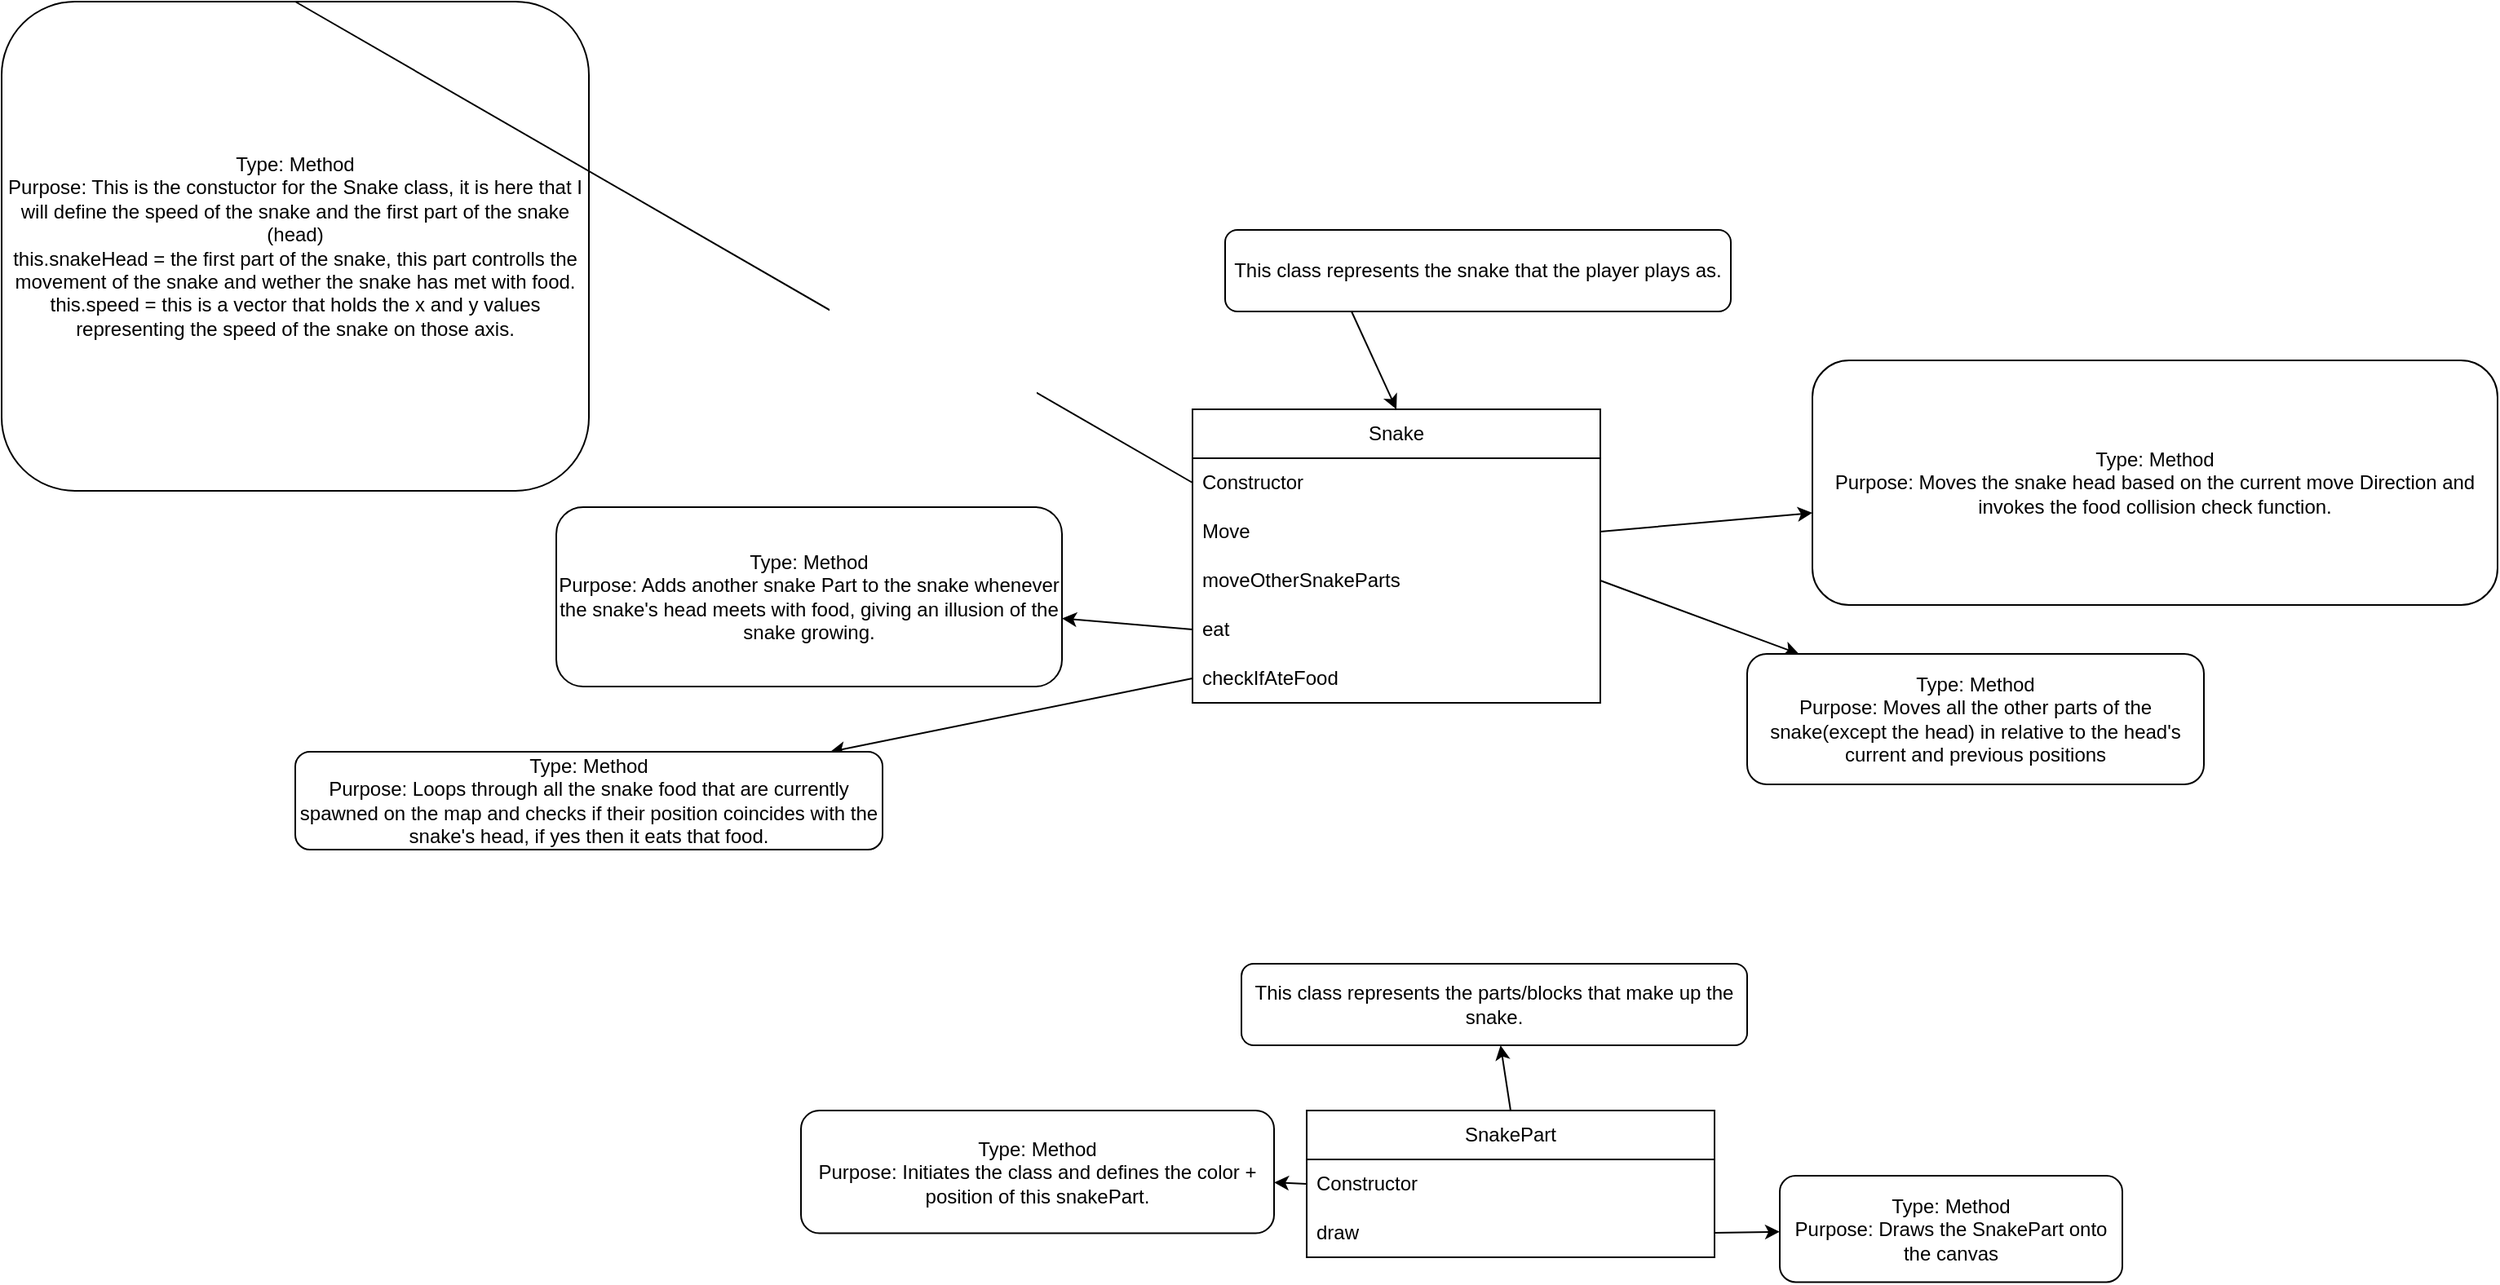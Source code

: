 <mxfile>
    <diagram id="9hugz_7tPtDWVvNt2mpj" name="Page-1">
        <mxGraphModel dx="1923" dy="2250" grid="1" gridSize="10" guides="1" tooltips="1" connect="1" arrows="1" fold="1" page="1" pageScale="1" pageWidth="850" pageHeight="1100" math="0" shadow="0">
            <root>
                <mxCell id="0"/>
                <mxCell id="1" parent="0"/>
                <mxCell id="2" value="Snake" style="swimlane;fontStyle=0;childLayout=stackLayout;horizontal=1;startSize=30;horizontalStack=0;resizeParent=1;resizeParentMax=0;resizeLast=0;collapsible=1;marginBottom=0;whiteSpace=wrap;html=1;" parent="1" vertex="1">
                    <mxGeometry x="350" y="30" width="250" height="180" as="geometry"/>
                </mxCell>
                <mxCell id="3" value="Constructor" style="text;strokeColor=none;fillColor=none;align=left;verticalAlign=middle;spacingLeft=4;spacingRight=4;overflow=hidden;points=[[0,0.5],[1,0.5]];portConstraint=eastwest;rotatable=0;whiteSpace=wrap;html=1;" parent="2" vertex="1">
                    <mxGeometry y="30" width="250" height="30" as="geometry"/>
                </mxCell>
                <mxCell id="4" value="Move" style="text;strokeColor=none;fillColor=none;align=left;verticalAlign=middle;spacingLeft=4;spacingRight=4;overflow=hidden;points=[[0,0.5],[1,0.5]];portConstraint=eastwest;rotatable=0;whiteSpace=wrap;html=1;" parent="2" vertex="1">
                    <mxGeometry y="60" width="250" height="30" as="geometry"/>
                </mxCell>
                <mxCell id="21" value="moveOtherSnakeParts" style="text;strokeColor=none;fillColor=none;align=left;verticalAlign=middle;spacingLeft=4;spacingRight=4;overflow=hidden;points=[[0,0.5],[1,0.5]];portConstraint=eastwest;rotatable=0;whiteSpace=wrap;html=1;" vertex="1" parent="2">
                    <mxGeometry y="90" width="250" height="30" as="geometry"/>
                </mxCell>
                <mxCell id="24" value="eat" style="text;strokeColor=none;fillColor=none;align=left;verticalAlign=middle;spacingLeft=4;spacingRight=4;overflow=hidden;points=[[0,0.5],[1,0.5]];portConstraint=eastwest;rotatable=0;whiteSpace=wrap;html=1;" vertex="1" parent="2">
                    <mxGeometry y="120" width="250" height="30" as="geometry"/>
                </mxCell>
                <mxCell id="27" value="checkIfAteFood" style="text;strokeColor=none;fillColor=none;align=left;verticalAlign=middle;spacingLeft=4;spacingRight=4;overflow=hidden;points=[[0,0.5],[1,0.5]];portConstraint=eastwest;rotatable=0;whiteSpace=wrap;html=1;" vertex="1" parent="2">
                    <mxGeometry y="150" width="250" height="30" as="geometry"/>
                </mxCell>
                <mxCell id="20" style="edgeStyle=none;html=1;exitX=0.25;exitY=1;exitDx=0;exitDy=0;entryX=0.5;entryY=0;entryDx=0;entryDy=0;" edge="1" parent="1" source="9" target="2">
                    <mxGeometry relative="1" as="geometry"/>
                </mxCell>
                <mxCell id="9" value="This class represents the snake that the player plays as." style="rounded=1;whiteSpace=wrap;html=1;" parent="1" vertex="1">
                    <mxGeometry x="370" y="-80" width="310" height="50" as="geometry"/>
                </mxCell>
                <mxCell id="10" value="Type: Method&lt;br&gt;Purpose: This is the constuctor for the Snake class, it is here that I will define the speed of the snake and the first part of the snake (head)&lt;br&gt;this.snakeHead = the first part of the snake, this part controlls the movement of the snake and wether the snake has met with food.&lt;br&gt;this.speed = this is a vector that holds the x and y values representing the speed of the snake on those axis." style="rounded=1;whiteSpace=wrap;html=1;" parent="1" vertex="1">
                    <mxGeometry x="-380" y="-220" width="360" height="300" as="geometry"/>
                </mxCell>
                <mxCell id="11" value="" style="edgeStyle=isometricEdgeStyle;endArrow=none;html=1;elbow=vertical;entryX=0;entryY=0.5;entryDx=0;entryDy=0;exitX=0.5;exitY=0;exitDx=0;exitDy=0;" parent="1" source="10" edge="1" target="3">
                    <mxGeometry width="50" height="100" relative="1" as="geometry">
                        <mxPoint x="100" y="350" as="sourcePoint"/>
                        <mxPoint x="120" y="140.48" as="targetPoint"/>
                        <Array as="points">
                            <mxPoint x="180"/>
                            <mxPoint x="-130" y="150"/>
                            <mxPoint x="10" y="210"/>
                            <mxPoint x="140" y="320"/>
                            <mxPoint x="223.25" y="400"/>
                            <mxPoint x="133.25" y="390"/>
                        </Array>
                    </mxGeometry>
                </mxCell>
                <mxCell id="13" style="edgeStyle=none;html=1;exitX=1;exitY=0.5;exitDx=0;exitDy=0;" parent="1" source="4" target="14" edge="1">
                    <mxGeometry relative="1" as="geometry">
                        <mxPoint x="70" y="30" as="targetPoint"/>
                    </mxGeometry>
                </mxCell>
                <mxCell id="14" value="Type: Method&lt;br&gt;Purpose: Moves the snake head based on the current move Direction and invokes the food collision check function.&lt;br&gt;" style="rounded=1;whiteSpace=wrap;html=1;" parent="1" vertex="1">
                    <mxGeometry x="730" width="420" height="150" as="geometry"/>
                </mxCell>
                <mxCell id="22" style="edgeStyle=none;html=1;exitX=1;exitY=0.5;exitDx=0;exitDy=0;" edge="1" parent="1" source="21" target="23">
                    <mxGeometry relative="1" as="geometry">
                        <mxPoint x="650" y="330" as="targetPoint"/>
                    </mxGeometry>
                </mxCell>
                <mxCell id="23" value="Type: Method&lt;br&gt;Purpose: Moves all the other parts of the snake(except the head) in relative to the head's current and previous positions" style="rounded=1;whiteSpace=wrap;html=1;" vertex="1" parent="1">
                    <mxGeometry x="690" y="180" width="280" height="80" as="geometry"/>
                </mxCell>
                <mxCell id="25" style="edgeStyle=none;html=1;exitX=0;exitY=0.5;exitDx=0;exitDy=0;" edge="1" parent="1" source="24" target="26">
                    <mxGeometry relative="1" as="geometry">
                        <mxPoint x="300" y="190" as="targetPoint"/>
                    </mxGeometry>
                </mxCell>
                <mxCell id="26" value="Type: Method&lt;br&gt;Purpose: Adds another snake Part to the snake whenever the snake's head meets with food, giving an illusion of the snake growing." style="rounded=1;whiteSpace=wrap;html=1;" vertex="1" parent="1">
                    <mxGeometry x="-40" y="90" width="310" height="110" as="geometry"/>
                </mxCell>
                <mxCell id="28" style="edgeStyle=none;html=1;exitX=0;exitY=0.5;exitDx=0;exitDy=0;" edge="1" parent="1" source="27" target="29">
                    <mxGeometry relative="1" as="geometry">
                        <mxPoint x="200" y="270" as="targetPoint"/>
                    </mxGeometry>
                </mxCell>
                <mxCell id="29" value="Type: Method&lt;br&gt;Purpose: Loops through all the snake food that are currently spawned on the map and checks if their position coincides with the snake's head, if yes then it eats that food." style="rounded=1;whiteSpace=wrap;html=1;" vertex="1" parent="1">
                    <mxGeometry x="-200" y="240" width="360" height="60" as="geometry"/>
                </mxCell>
                <mxCell id="37" style="edgeStyle=none;html=1;exitX=0.5;exitY=0;exitDx=0;exitDy=0;" edge="1" parent="1" source="30" target="36">
                    <mxGeometry relative="1" as="geometry"/>
                </mxCell>
                <mxCell id="30" value="SnakePart" style="swimlane;fontStyle=0;childLayout=stackLayout;horizontal=1;startSize=30;horizontalStack=0;resizeParent=1;resizeParentMax=0;resizeLast=0;collapsible=1;marginBottom=0;whiteSpace=wrap;html=1;" vertex="1" parent="1">
                    <mxGeometry x="420" y="460" width="250" height="90" as="geometry"/>
                </mxCell>
                <mxCell id="31" value="Constructor" style="text;strokeColor=none;fillColor=none;align=left;verticalAlign=middle;spacingLeft=4;spacingRight=4;overflow=hidden;points=[[0,0.5],[1,0.5]];portConstraint=eastwest;rotatable=0;whiteSpace=wrap;html=1;" vertex="1" parent="30">
                    <mxGeometry y="30" width="250" height="30" as="geometry"/>
                </mxCell>
                <mxCell id="32" value="draw" style="text;strokeColor=none;fillColor=none;align=left;verticalAlign=middle;spacingLeft=4;spacingRight=4;overflow=hidden;points=[[0,0.5],[1,0.5]];portConstraint=eastwest;rotatable=0;whiteSpace=wrap;html=1;" vertex="1" parent="30">
                    <mxGeometry y="60" width="250" height="30" as="geometry"/>
                </mxCell>
                <mxCell id="36" value="This class represents the parts/blocks that make up the snake." style="rounded=1;whiteSpace=wrap;html=1;" vertex="1" parent="1">
                    <mxGeometry x="380" y="370" width="310" height="50" as="geometry"/>
                </mxCell>
                <mxCell id="38" style="edgeStyle=none;html=1;exitX=0;exitY=0.5;exitDx=0;exitDy=0;" edge="1" parent="1" source="31" target="39">
                    <mxGeometry relative="1" as="geometry">
                        <mxPoint x="340" y="505.25" as="targetPoint"/>
                    </mxGeometry>
                </mxCell>
                <mxCell id="39" value="Type: Method&lt;br&gt;Purpose: Initiates the class and defines the color + position of this snakePart." style="rounded=1;whiteSpace=wrap;html=1;" vertex="1" parent="1">
                    <mxGeometry x="110" y="460" width="290" height="75.25" as="geometry"/>
                </mxCell>
                <mxCell id="40" style="edgeStyle=none;html=1;exitX=1;exitY=0.5;exitDx=0;exitDy=0;" edge="1" parent="1" source="32" target="41">
                    <mxGeometry relative="1" as="geometry">
                        <mxPoint x="770" y="535.25" as="targetPoint"/>
                    </mxGeometry>
                </mxCell>
                <mxCell id="41" value="Type: Method&lt;br&gt;Purpose: Draws the SnakePart onto the canvas" style="rounded=1;whiteSpace=wrap;html=1;" vertex="1" parent="1">
                    <mxGeometry x="710" y="500" width="210" height="65.25" as="geometry"/>
                </mxCell>
            </root>
        </mxGraphModel>
    </diagram>
</mxfile>